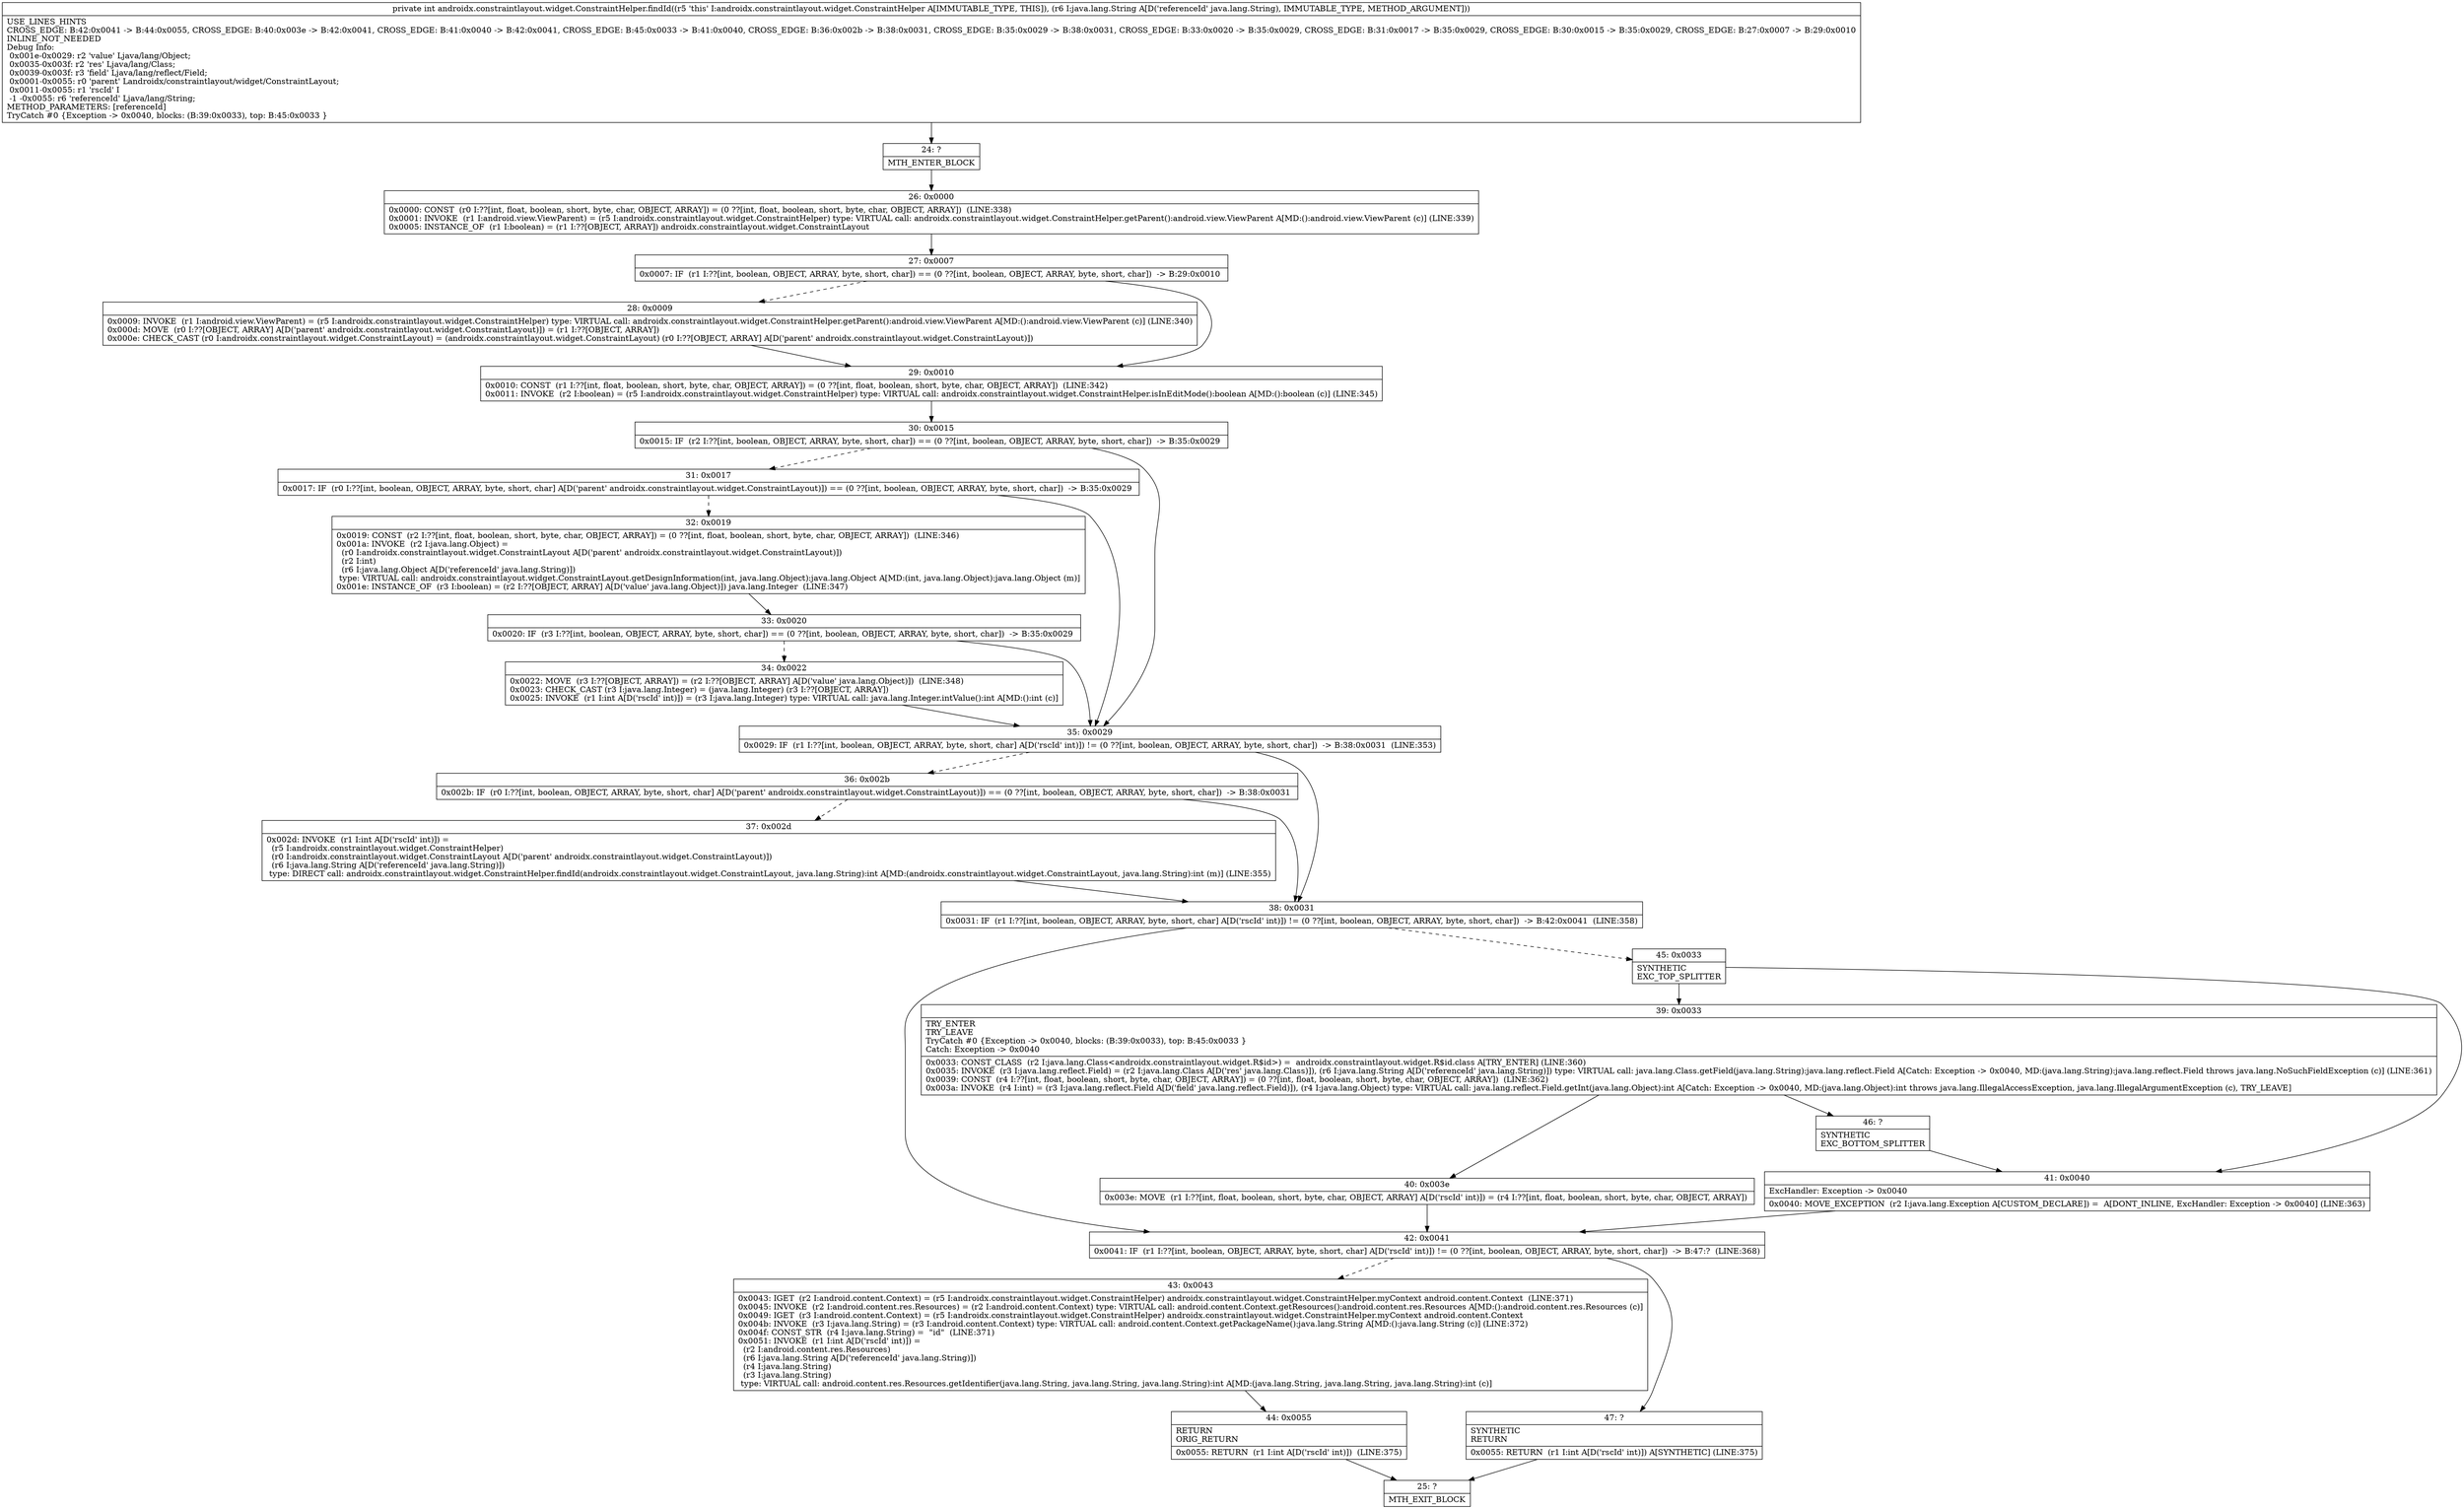 digraph "CFG forandroidx.constraintlayout.widget.ConstraintHelper.findId(Ljava\/lang\/String;)I" {
Node_24 [shape=record,label="{24\:\ ?|MTH_ENTER_BLOCK\l}"];
Node_26 [shape=record,label="{26\:\ 0x0000|0x0000: CONST  (r0 I:??[int, float, boolean, short, byte, char, OBJECT, ARRAY]) = (0 ??[int, float, boolean, short, byte, char, OBJECT, ARRAY])  (LINE:338)\l0x0001: INVOKE  (r1 I:android.view.ViewParent) = (r5 I:androidx.constraintlayout.widget.ConstraintHelper) type: VIRTUAL call: androidx.constraintlayout.widget.ConstraintHelper.getParent():android.view.ViewParent A[MD:():android.view.ViewParent (c)] (LINE:339)\l0x0005: INSTANCE_OF  (r1 I:boolean) = (r1 I:??[OBJECT, ARRAY]) androidx.constraintlayout.widget.ConstraintLayout \l}"];
Node_27 [shape=record,label="{27\:\ 0x0007|0x0007: IF  (r1 I:??[int, boolean, OBJECT, ARRAY, byte, short, char]) == (0 ??[int, boolean, OBJECT, ARRAY, byte, short, char])  \-\> B:29:0x0010 \l}"];
Node_28 [shape=record,label="{28\:\ 0x0009|0x0009: INVOKE  (r1 I:android.view.ViewParent) = (r5 I:androidx.constraintlayout.widget.ConstraintHelper) type: VIRTUAL call: androidx.constraintlayout.widget.ConstraintHelper.getParent():android.view.ViewParent A[MD:():android.view.ViewParent (c)] (LINE:340)\l0x000d: MOVE  (r0 I:??[OBJECT, ARRAY] A[D('parent' androidx.constraintlayout.widget.ConstraintLayout)]) = (r1 I:??[OBJECT, ARRAY]) \l0x000e: CHECK_CAST (r0 I:androidx.constraintlayout.widget.ConstraintLayout) = (androidx.constraintlayout.widget.ConstraintLayout) (r0 I:??[OBJECT, ARRAY] A[D('parent' androidx.constraintlayout.widget.ConstraintLayout)]) \l}"];
Node_29 [shape=record,label="{29\:\ 0x0010|0x0010: CONST  (r1 I:??[int, float, boolean, short, byte, char, OBJECT, ARRAY]) = (0 ??[int, float, boolean, short, byte, char, OBJECT, ARRAY])  (LINE:342)\l0x0011: INVOKE  (r2 I:boolean) = (r5 I:androidx.constraintlayout.widget.ConstraintHelper) type: VIRTUAL call: androidx.constraintlayout.widget.ConstraintHelper.isInEditMode():boolean A[MD:():boolean (c)] (LINE:345)\l}"];
Node_30 [shape=record,label="{30\:\ 0x0015|0x0015: IF  (r2 I:??[int, boolean, OBJECT, ARRAY, byte, short, char]) == (0 ??[int, boolean, OBJECT, ARRAY, byte, short, char])  \-\> B:35:0x0029 \l}"];
Node_31 [shape=record,label="{31\:\ 0x0017|0x0017: IF  (r0 I:??[int, boolean, OBJECT, ARRAY, byte, short, char] A[D('parent' androidx.constraintlayout.widget.ConstraintLayout)]) == (0 ??[int, boolean, OBJECT, ARRAY, byte, short, char])  \-\> B:35:0x0029 \l}"];
Node_32 [shape=record,label="{32\:\ 0x0019|0x0019: CONST  (r2 I:??[int, float, boolean, short, byte, char, OBJECT, ARRAY]) = (0 ??[int, float, boolean, short, byte, char, OBJECT, ARRAY])  (LINE:346)\l0x001a: INVOKE  (r2 I:java.lang.Object) = \l  (r0 I:androidx.constraintlayout.widget.ConstraintLayout A[D('parent' androidx.constraintlayout.widget.ConstraintLayout)])\l  (r2 I:int)\l  (r6 I:java.lang.Object A[D('referenceId' java.lang.String)])\l type: VIRTUAL call: androidx.constraintlayout.widget.ConstraintLayout.getDesignInformation(int, java.lang.Object):java.lang.Object A[MD:(int, java.lang.Object):java.lang.Object (m)]\l0x001e: INSTANCE_OF  (r3 I:boolean) = (r2 I:??[OBJECT, ARRAY] A[D('value' java.lang.Object)]) java.lang.Integer  (LINE:347)\l}"];
Node_33 [shape=record,label="{33\:\ 0x0020|0x0020: IF  (r3 I:??[int, boolean, OBJECT, ARRAY, byte, short, char]) == (0 ??[int, boolean, OBJECT, ARRAY, byte, short, char])  \-\> B:35:0x0029 \l}"];
Node_34 [shape=record,label="{34\:\ 0x0022|0x0022: MOVE  (r3 I:??[OBJECT, ARRAY]) = (r2 I:??[OBJECT, ARRAY] A[D('value' java.lang.Object)])  (LINE:348)\l0x0023: CHECK_CAST (r3 I:java.lang.Integer) = (java.lang.Integer) (r3 I:??[OBJECT, ARRAY]) \l0x0025: INVOKE  (r1 I:int A[D('rscId' int)]) = (r3 I:java.lang.Integer) type: VIRTUAL call: java.lang.Integer.intValue():int A[MD:():int (c)]\l}"];
Node_35 [shape=record,label="{35\:\ 0x0029|0x0029: IF  (r1 I:??[int, boolean, OBJECT, ARRAY, byte, short, char] A[D('rscId' int)]) != (0 ??[int, boolean, OBJECT, ARRAY, byte, short, char])  \-\> B:38:0x0031  (LINE:353)\l}"];
Node_36 [shape=record,label="{36\:\ 0x002b|0x002b: IF  (r0 I:??[int, boolean, OBJECT, ARRAY, byte, short, char] A[D('parent' androidx.constraintlayout.widget.ConstraintLayout)]) == (0 ??[int, boolean, OBJECT, ARRAY, byte, short, char])  \-\> B:38:0x0031 \l}"];
Node_37 [shape=record,label="{37\:\ 0x002d|0x002d: INVOKE  (r1 I:int A[D('rscId' int)]) = \l  (r5 I:androidx.constraintlayout.widget.ConstraintHelper)\l  (r0 I:androidx.constraintlayout.widget.ConstraintLayout A[D('parent' androidx.constraintlayout.widget.ConstraintLayout)])\l  (r6 I:java.lang.String A[D('referenceId' java.lang.String)])\l type: DIRECT call: androidx.constraintlayout.widget.ConstraintHelper.findId(androidx.constraintlayout.widget.ConstraintLayout, java.lang.String):int A[MD:(androidx.constraintlayout.widget.ConstraintLayout, java.lang.String):int (m)] (LINE:355)\l}"];
Node_38 [shape=record,label="{38\:\ 0x0031|0x0031: IF  (r1 I:??[int, boolean, OBJECT, ARRAY, byte, short, char] A[D('rscId' int)]) != (0 ??[int, boolean, OBJECT, ARRAY, byte, short, char])  \-\> B:42:0x0041  (LINE:358)\l}"];
Node_42 [shape=record,label="{42\:\ 0x0041|0x0041: IF  (r1 I:??[int, boolean, OBJECT, ARRAY, byte, short, char] A[D('rscId' int)]) != (0 ??[int, boolean, OBJECT, ARRAY, byte, short, char])  \-\> B:47:?  (LINE:368)\l}"];
Node_43 [shape=record,label="{43\:\ 0x0043|0x0043: IGET  (r2 I:android.content.Context) = (r5 I:androidx.constraintlayout.widget.ConstraintHelper) androidx.constraintlayout.widget.ConstraintHelper.myContext android.content.Context  (LINE:371)\l0x0045: INVOKE  (r2 I:android.content.res.Resources) = (r2 I:android.content.Context) type: VIRTUAL call: android.content.Context.getResources():android.content.res.Resources A[MD:():android.content.res.Resources (c)]\l0x0049: IGET  (r3 I:android.content.Context) = (r5 I:androidx.constraintlayout.widget.ConstraintHelper) androidx.constraintlayout.widget.ConstraintHelper.myContext android.content.Context \l0x004b: INVOKE  (r3 I:java.lang.String) = (r3 I:android.content.Context) type: VIRTUAL call: android.content.Context.getPackageName():java.lang.String A[MD:():java.lang.String (c)] (LINE:372)\l0x004f: CONST_STR  (r4 I:java.lang.String) =  \"id\"  (LINE:371)\l0x0051: INVOKE  (r1 I:int A[D('rscId' int)]) = \l  (r2 I:android.content.res.Resources)\l  (r6 I:java.lang.String A[D('referenceId' java.lang.String)])\l  (r4 I:java.lang.String)\l  (r3 I:java.lang.String)\l type: VIRTUAL call: android.content.res.Resources.getIdentifier(java.lang.String, java.lang.String, java.lang.String):int A[MD:(java.lang.String, java.lang.String, java.lang.String):int (c)]\l}"];
Node_44 [shape=record,label="{44\:\ 0x0055|RETURN\lORIG_RETURN\l|0x0055: RETURN  (r1 I:int A[D('rscId' int)])  (LINE:375)\l}"];
Node_25 [shape=record,label="{25\:\ ?|MTH_EXIT_BLOCK\l}"];
Node_47 [shape=record,label="{47\:\ ?|SYNTHETIC\lRETURN\l|0x0055: RETURN  (r1 I:int A[D('rscId' int)]) A[SYNTHETIC] (LINE:375)\l}"];
Node_45 [shape=record,label="{45\:\ 0x0033|SYNTHETIC\lEXC_TOP_SPLITTER\l}"];
Node_39 [shape=record,label="{39\:\ 0x0033|TRY_ENTER\lTRY_LEAVE\lTryCatch #0 \{Exception \-\> 0x0040, blocks: (B:39:0x0033), top: B:45:0x0033 \}\lCatch: Exception \-\> 0x0040\l|0x0033: CONST_CLASS  (r2 I:java.lang.Class\<androidx.constraintlayout.widget.R$id\>) =  androidx.constraintlayout.widget.R$id.class A[TRY_ENTER] (LINE:360)\l0x0035: INVOKE  (r3 I:java.lang.reflect.Field) = (r2 I:java.lang.Class A[D('res' java.lang.Class)]), (r6 I:java.lang.String A[D('referenceId' java.lang.String)]) type: VIRTUAL call: java.lang.Class.getField(java.lang.String):java.lang.reflect.Field A[Catch: Exception \-\> 0x0040, MD:(java.lang.String):java.lang.reflect.Field throws java.lang.NoSuchFieldException (c)] (LINE:361)\l0x0039: CONST  (r4 I:??[int, float, boolean, short, byte, char, OBJECT, ARRAY]) = (0 ??[int, float, boolean, short, byte, char, OBJECT, ARRAY])  (LINE:362)\l0x003a: INVOKE  (r4 I:int) = (r3 I:java.lang.reflect.Field A[D('field' java.lang.reflect.Field)]), (r4 I:java.lang.Object) type: VIRTUAL call: java.lang.reflect.Field.getInt(java.lang.Object):int A[Catch: Exception \-\> 0x0040, MD:(java.lang.Object):int throws java.lang.IllegalAccessException, java.lang.IllegalArgumentException (c), TRY_LEAVE]\l}"];
Node_40 [shape=record,label="{40\:\ 0x003e|0x003e: MOVE  (r1 I:??[int, float, boolean, short, byte, char, OBJECT, ARRAY] A[D('rscId' int)]) = (r4 I:??[int, float, boolean, short, byte, char, OBJECT, ARRAY]) \l}"];
Node_46 [shape=record,label="{46\:\ ?|SYNTHETIC\lEXC_BOTTOM_SPLITTER\l}"];
Node_41 [shape=record,label="{41\:\ 0x0040|ExcHandler: Exception \-\> 0x0040\l|0x0040: MOVE_EXCEPTION  (r2 I:java.lang.Exception A[CUSTOM_DECLARE]) =  A[DONT_INLINE, ExcHandler: Exception \-\> 0x0040] (LINE:363)\l}"];
MethodNode[shape=record,label="{private int androidx.constraintlayout.widget.ConstraintHelper.findId((r5 'this' I:androidx.constraintlayout.widget.ConstraintHelper A[IMMUTABLE_TYPE, THIS]), (r6 I:java.lang.String A[D('referenceId' java.lang.String), IMMUTABLE_TYPE, METHOD_ARGUMENT]))  | USE_LINES_HINTS\lCROSS_EDGE: B:42:0x0041 \-\> B:44:0x0055, CROSS_EDGE: B:40:0x003e \-\> B:42:0x0041, CROSS_EDGE: B:41:0x0040 \-\> B:42:0x0041, CROSS_EDGE: B:45:0x0033 \-\> B:41:0x0040, CROSS_EDGE: B:36:0x002b \-\> B:38:0x0031, CROSS_EDGE: B:35:0x0029 \-\> B:38:0x0031, CROSS_EDGE: B:33:0x0020 \-\> B:35:0x0029, CROSS_EDGE: B:31:0x0017 \-\> B:35:0x0029, CROSS_EDGE: B:30:0x0015 \-\> B:35:0x0029, CROSS_EDGE: B:27:0x0007 \-\> B:29:0x0010\lINLINE_NOT_NEEDED\lDebug Info:\l  0x001e\-0x0029: r2 'value' Ljava\/lang\/Object;\l  0x0035\-0x003f: r2 'res' Ljava\/lang\/Class;\l  0x0039\-0x003f: r3 'field' Ljava\/lang\/reflect\/Field;\l  0x0001\-0x0055: r0 'parent' Landroidx\/constraintlayout\/widget\/ConstraintLayout;\l  0x0011\-0x0055: r1 'rscId' I\l  \-1 \-0x0055: r6 'referenceId' Ljava\/lang\/String;\lMETHOD_PARAMETERS: [referenceId]\lTryCatch #0 \{Exception \-\> 0x0040, blocks: (B:39:0x0033), top: B:45:0x0033 \}\l}"];
MethodNode -> Node_24;Node_24 -> Node_26;
Node_26 -> Node_27;
Node_27 -> Node_28[style=dashed];
Node_27 -> Node_29;
Node_28 -> Node_29;
Node_29 -> Node_30;
Node_30 -> Node_31[style=dashed];
Node_30 -> Node_35;
Node_31 -> Node_32[style=dashed];
Node_31 -> Node_35;
Node_32 -> Node_33;
Node_33 -> Node_34[style=dashed];
Node_33 -> Node_35;
Node_34 -> Node_35;
Node_35 -> Node_36[style=dashed];
Node_35 -> Node_38;
Node_36 -> Node_37[style=dashed];
Node_36 -> Node_38;
Node_37 -> Node_38;
Node_38 -> Node_42;
Node_38 -> Node_45[style=dashed];
Node_42 -> Node_43[style=dashed];
Node_42 -> Node_47;
Node_43 -> Node_44;
Node_44 -> Node_25;
Node_47 -> Node_25;
Node_45 -> Node_39;
Node_45 -> Node_41;
Node_39 -> Node_40;
Node_39 -> Node_46;
Node_40 -> Node_42;
Node_46 -> Node_41;
Node_41 -> Node_42;
}

